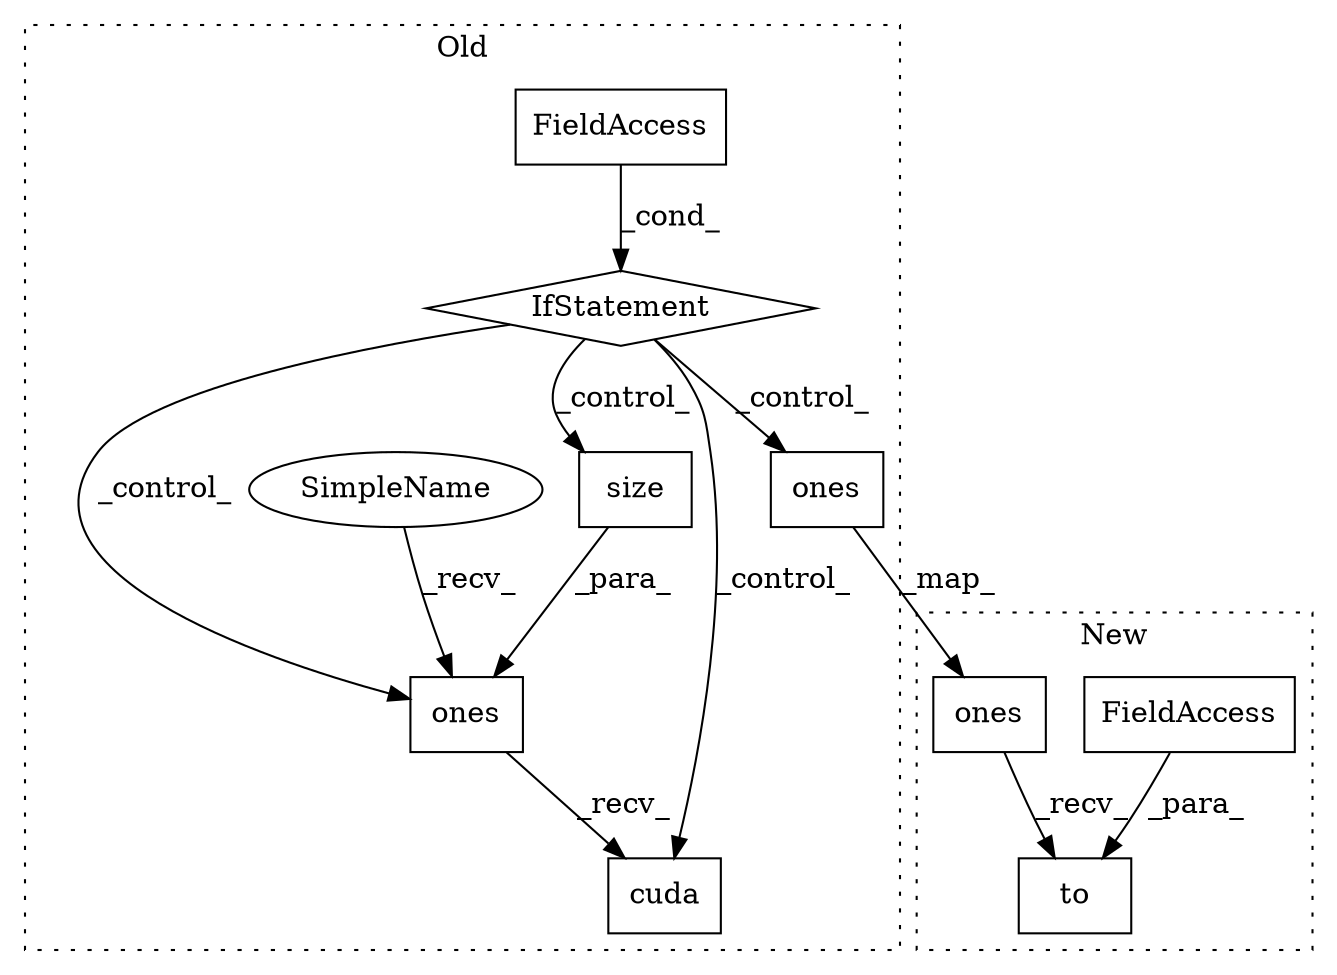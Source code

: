 digraph G {
subgraph cluster0 {
1 [label="ones" a="32" s="3679,3708" l="5,1" shape="box"];
3 [label="cuda" a="32" s="3710" l="6" shape="box"];
5 [label="IfStatement" a="25" s="3670" l="3" shape="diamond"];
6 [label="ones" a="32" s="3725,3754" l="5,1" shape="box"];
8 [label="FieldAccess" a="22" s="3656" l="14" shape="box"];
9 [label="size" a="32" s="3702" l="6" shape="box"];
10 [label="SimpleName" a="42" s="3673" l="5" shape="ellipse"];
label = "Old";
style="dotted";
}
subgraph cluster1 {
2 [label="to" a="32" s="3639,3648" l="3,1" shape="box"];
4 [label="FieldAccess" a="22" s="3642" l="6" shape="box"];
7 [label="ones" a="32" s="3608,3637" l="5,1" shape="box"];
label = "New";
style="dotted";
}
1 -> 3 [label="_recv_"];
4 -> 2 [label="_para_"];
5 -> 3 [label="_control_"];
5 -> 6 [label="_control_"];
5 -> 1 [label="_control_"];
5 -> 9 [label="_control_"];
6 -> 7 [label="_map_"];
7 -> 2 [label="_recv_"];
8 -> 5 [label="_cond_"];
9 -> 1 [label="_para_"];
10 -> 1 [label="_recv_"];
}
